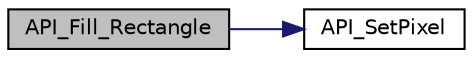 digraph "API_Fill_Rectangle"
{
 // LATEX_PDF_SIZE
  edge [fontname="Helvetica",fontsize="10",labelfontname="Helvetica",labelfontsize="10"];
  node [fontname="Helvetica",fontsize="10",shape=record];
  rankdir="LR";
  Node1 [label="API_Fill_Rectangle",height=0.2,width=0.4,color="black", fillcolor="grey75", style="filled", fontcolor="black",tooltip="This function fills the inside of the rectangle with one color."];
  Node1 -> Node2 [color="midnightblue",fontsize="10",style="solid",fontname="Helvetica"];
  Node2 [label="API_SetPixel",height=0.2,width=0.4,color="black", fillcolor="white", style="filled",URL="$_v_g_a__core_8c.html#a2e5f4ee3788504643af7c5b5e25ec667",tooltip="This function sets the color of a single pixel."];
}
